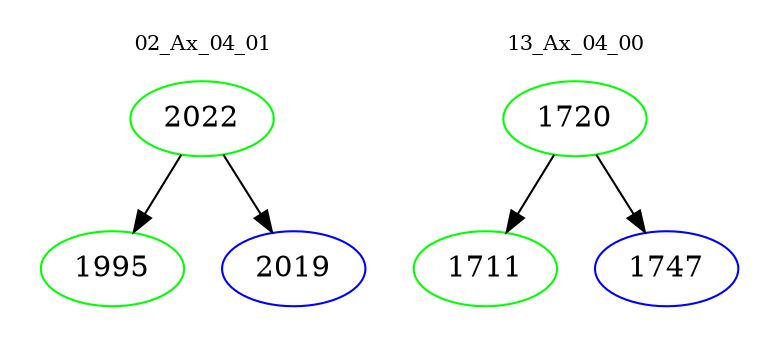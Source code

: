 digraph{
subgraph cluster_0 {
color = white
label = "02_Ax_04_01";
fontsize=10;
T0_2022 [label="2022", color="green"]
T0_2022 -> T0_1995 [color="black"]
T0_1995 [label="1995", color="green"]
T0_2022 -> T0_2019 [color="black"]
T0_2019 [label="2019", color="blue"]
}
subgraph cluster_1 {
color = white
label = "13_Ax_04_00";
fontsize=10;
T1_1720 [label="1720", color="green"]
T1_1720 -> T1_1711 [color="black"]
T1_1711 [label="1711", color="green"]
T1_1720 -> T1_1747 [color="black"]
T1_1747 [label="1747", color="blue"]
}
}
